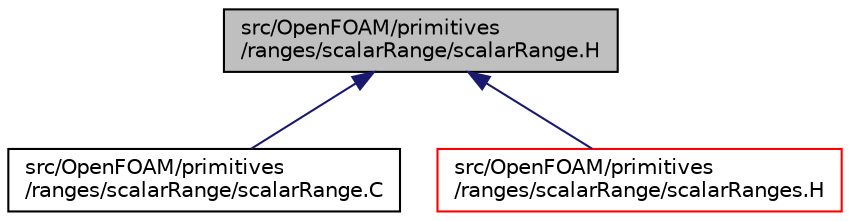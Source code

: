 digraph "src/OpenFOAM/primitives/ranges/scalarRange/scalarRange.H"
{
  bgcolor="transparent";
  edge [fontname="Helvetica",fontsize="10",labelfontname="Helvetica",labelfontsize="10"];
  node [fontname="Helvetica",fontsize="10",shape=record];
  Node1 [label="src/OpenFOAM/primitives\l/ranges/scalarRange/scalarRange.H",height=0.2,width=0.4,color="black", fillcolor="grey75", style="filled", fontcolor="black"];
  Node1 -> Node2 [dir="back",color="midnightblue",fontsize="10",style="solid",fontname="Helvetica"];
  Node2 [label="src/OpenFOAM/primitives\l/ranges/scalarRange/scalarRange.C",height=0.2,width=0.4,color="black",URL="$a09122.html"];
  Node1 -> Node3 [dir="back",color="midnightblue",fontsize="10",style="solid",fontname="Helvetica"];
  Node3 [label="src/OpenFOAM/primitives\l/ranges/scalarRange/scalarRanges.H",height=0.2,width=0.4,color="red",URL="$a09125.html"];
}
